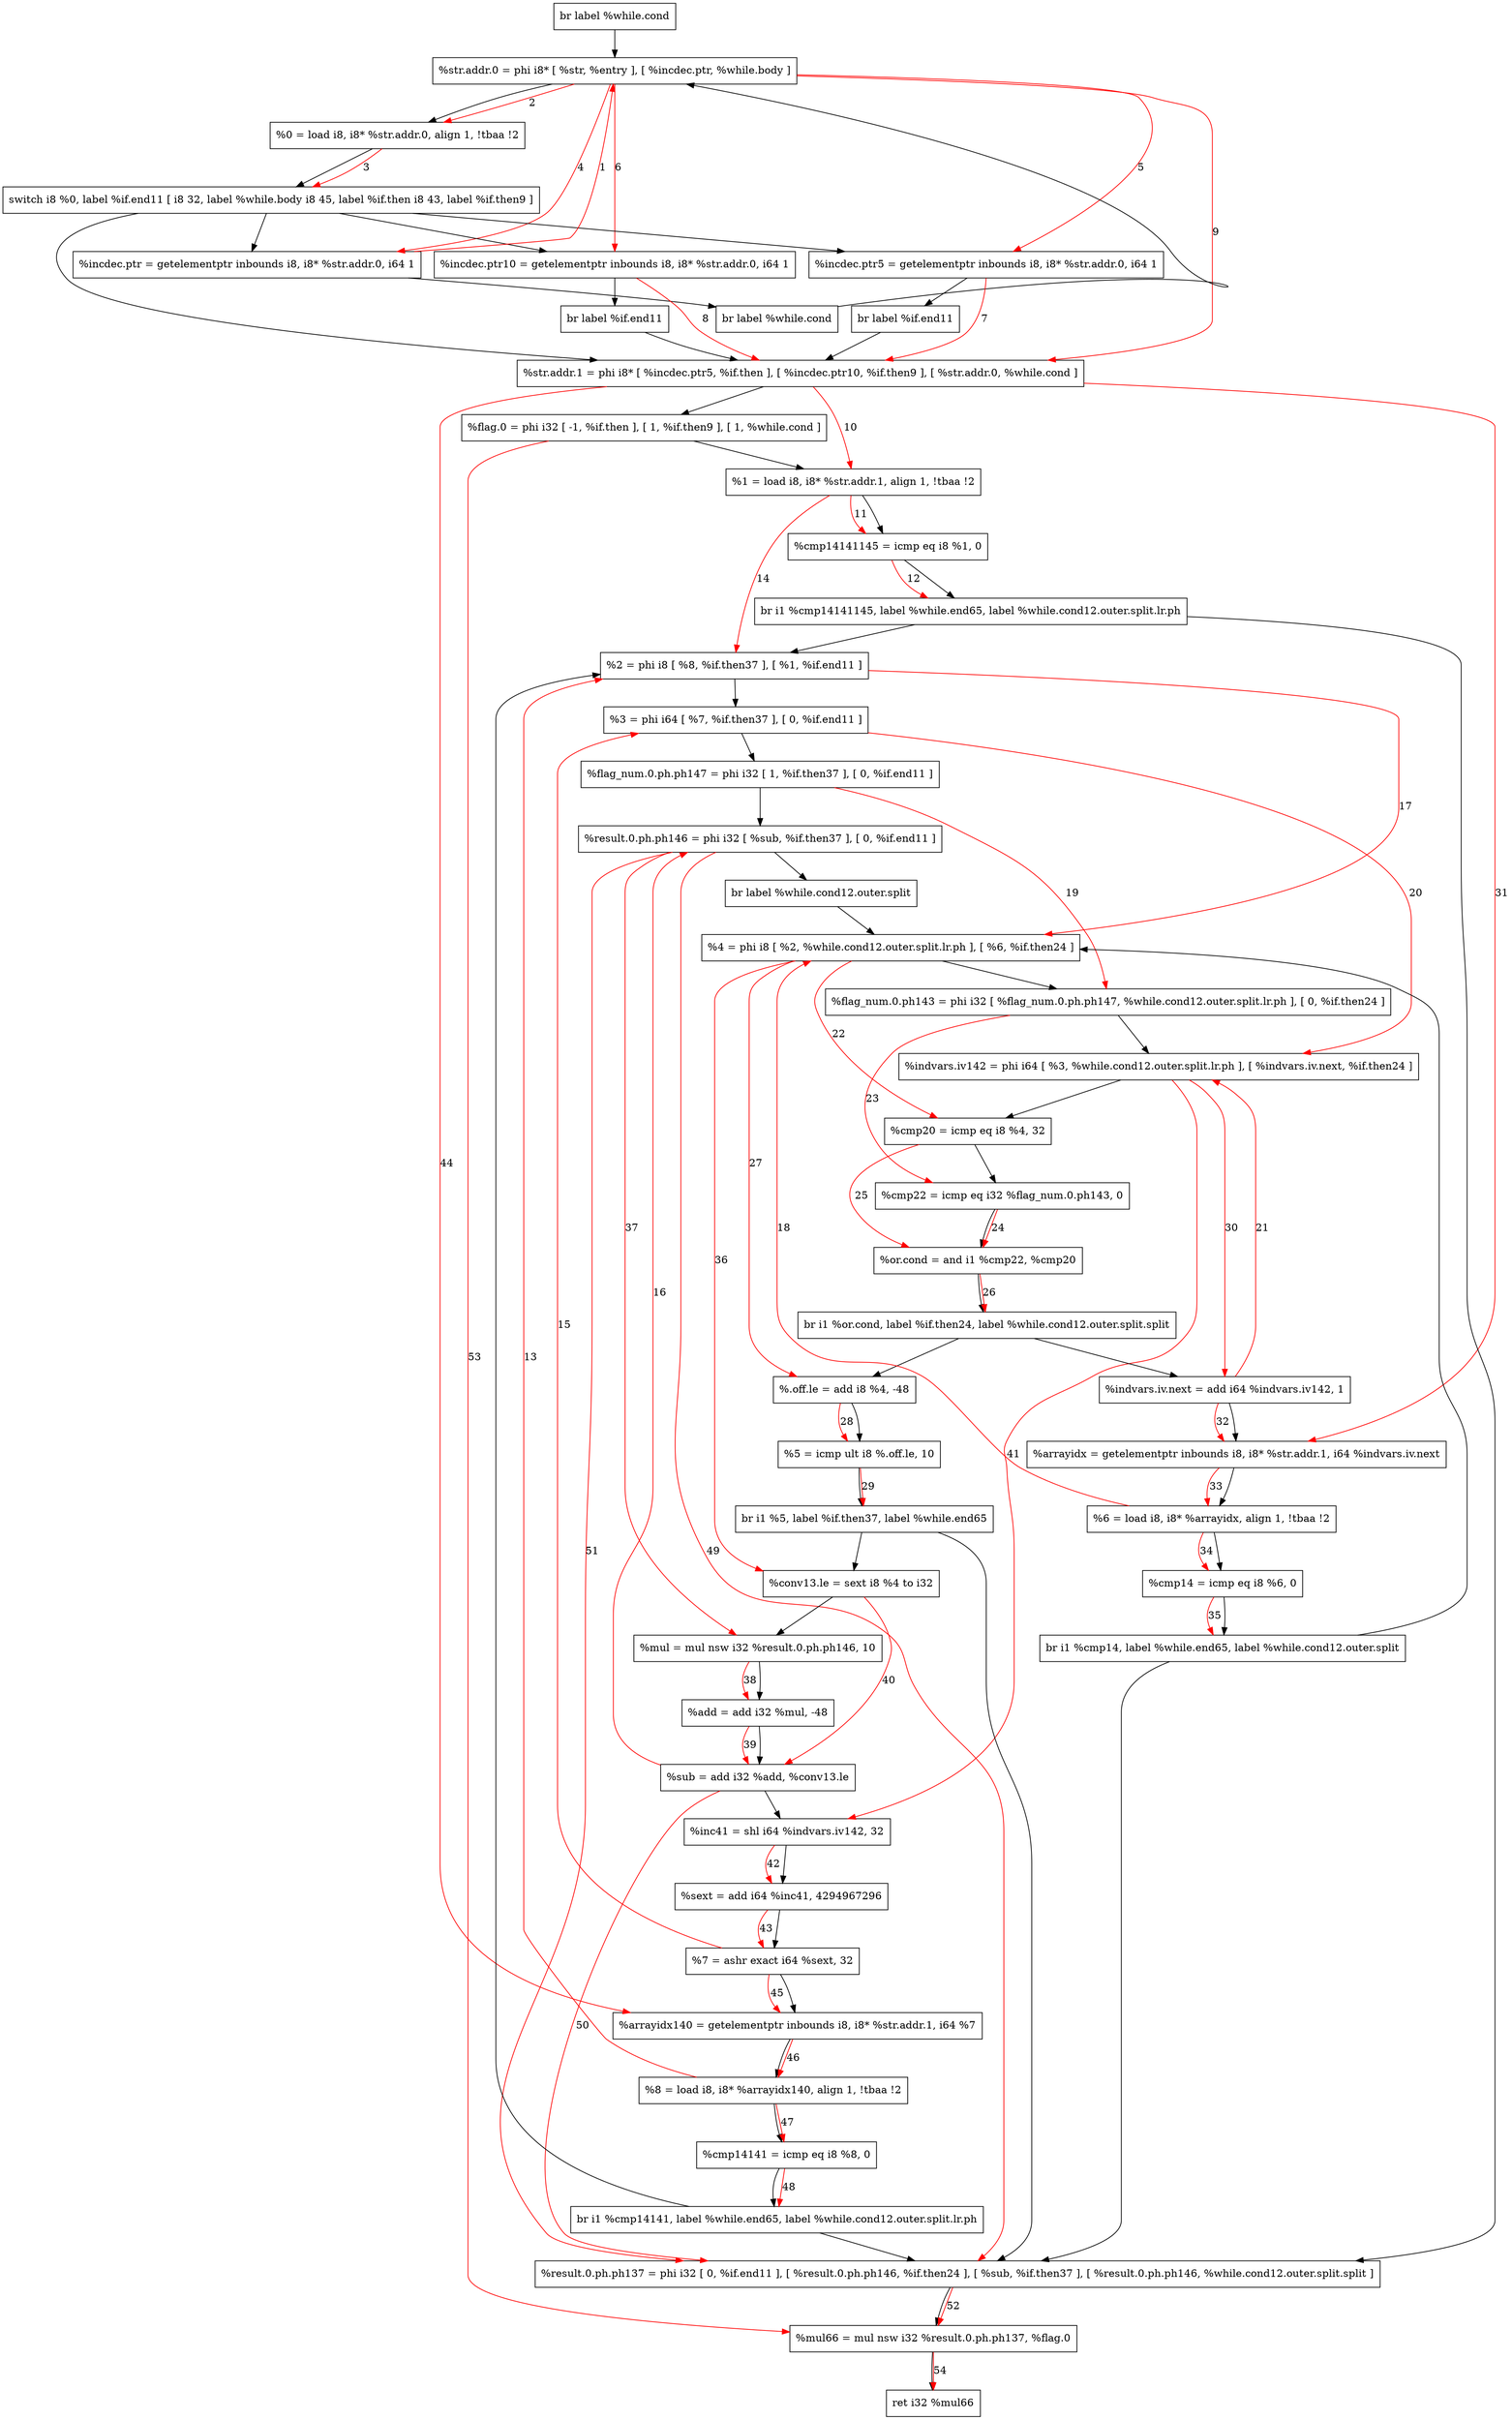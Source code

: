 digraph "CDFG for'func' function" {
	Node0x56077d1dd3a8[shape=record, label="  br label %while.cond"]
	Node0x56077d1dd538[shape=record, label="  %str.addr.0 = phi i8* [ %str, %entry ], [ %incdec.ptr, %while.body ]"]
	Node0x56077d1dd618[shape=record, label="  %0 = load i8, i8* %str.addr.0, align 1, !tbaa !2"]
	Node0x56077d1dee48[shape=record, label="  switch i8 %0, label %if.end11 [
    i8 32, label %while.body
    i8 45, label %if.then
    i8 43, label %if.then9
  ]"]
	Node0x56077d1defc0[shape=record, label="  %incdec.ptr = getelementptr inbounds i8, i8* %str.addr.0, i64 1"]
	Node0x56077d1dd2c8[shape=record, label="  br label %while.cond"]
	Node0x56077d1df040[shape=record, label="  %incdec.ptr5 = getelementptr inbounds i8, i8* %str.addr.0, i64 1"]
	Node0x56077d1dece8[shape=record, label="  br label %if.end11"]
	Node0x56077d1df0c0[shape=record, label="  %incdec.ptr10 = getelementptr inbounds i8, i8* %str.addr.0, i64 1"]
	Node0x56077d1dedf8[shape=record, label="  br label %if.end11"]
	Node0x56077d1df148[shape=record, label="  %str.addr.1 = phi i8* [ %incdec.ptr5, %if.then ], [ %incdec.ptr10, %if.then9 ], [ %str.addr.0, %while.cond ]"]
	Node0x56077d1df298[shape=record, label="  %flag.0 = phi i32 [ -1, %if.then ], [ 1, %if.then9 ], [ 1, %while.cond ]"]
	Node0x56077d1de5a8[shape=record, label="  %1 = load i8, i8* %str.addr.1, align 1, !tbaa !2"]
	Node0x56077d1dfba0[shape=record, label="  %cmp14141145 = icmp eq i8 %1, 0"]
	Node0x56077d165db8[shape=record, label="  br i1 %cmp14141145, label %while.end65, label %while.cond12.outer.split.lr.ph"]
	Node0x56077d1dfea8[shape=record, label="  %2 = phi i8 [ %8, %if.then37 ], [ %1, %if.end11 ]"]
	Node0x56077d1e0018[shape=record, label="  %3 = phi i64 [ %7, %if.then37 ], [ 0, %if.end11 ]"]
	Node0x56077d1e0118[shape=record, label="  %flag_num.0.ph.ph147 = phi i32 [ 1, %if.then37 ], [ 0, %if.end11 ]"]
	Node0x56077d1e0278[shape=record, label="  %result.0.ph.ph146 = phi i32 [ %sub, %if.then37 ], [ 0, %if.end11 ]"]
	Node0x56077d1e04a8[shape=record, label="  br label %while.cond12.outer.split"]
	Node0x56077d1e0588[shape=record, label="  %4 = phi i8 [ %2, %while.cond12.outer.split.lr.ph ], [ %6, %if.then24 ]"]
	Node0x56077d1e06a8[shape=record, label="  %flag_num.0.ph143 = phi i32 [ %flag_num.0.ph.ph147, %while.cond12.outer.split.lr.ph ], [ 0, %if.then24 ]"]
	Node0x56077d1e07d8[shape=record, label="  %indvars.iv142 = phi i64 [ %3, %while.cond12.outer.split.lr.ph ], [ %indvars.iv.next, %if.then24 ]"]
	Node0x56077d1e08d0[shape=record, label="  %cmp20 = icmp eq i8 %4, 32"]
	Node0x56077d1e09a0[shape=record, label="  %cmp22 = icmp eq i32 %flag_num.0.ph143, 0"]
	Node0x56077d1e0d50[shape=record, label="  %or.cond = and i1 %cmp22, %cmp20"]
	Node0x56077d171228[shape=record, label="  br i1 %or.cond, label %if.then24, label %while.cond12.outer.split.split"]
	Node0x56077d1e0ed0[shape=record, label="  %.off.le = add i8 %4, -48"]
	Node0x56077d1e0f60[shape=record, label="  %5 = icmp ult i8 %.off.le, 10"]
	Node0x56077d171348[shape=record, label="  br i1 %5, label %if.then37, label %while.end65"]
	Node0x56077d1e0fd0[shape=record, label="  %indvars.iv.next = add i64 %indvars.iv142, 1"]
	Node0x56077d1e1040[shape=record, label="  %arrayidx = getelementptr inbounds i8, i8* %str.addr.1, i64 %indvars.iv.next"]
	Node0x56077d1e0788[shape=record, label="  %6 = load i8, i8* %arrayidx, align 1, !tbaa !2"]
	Node0x56077d1e10c0[shape=record, label="  %cmp14 = icmp eq i8 %6, 0"]
	Node0x56077d171468[shape=record, label="  br i1 %cmp14, label %while.end65, label %while.cond12.outer.split"]
	Node0x56077d1dfd68[shape=record, label="  %conv13.le = sext i8 %4 to i32"]
	Node0x56077d1e1150[shape=record, label="  %mul = mul nsw i32 %result.0.ph.ph146, 10"]
	Node0x56077d1e11e0[shape=record, label="  %add = add i32 %mul, -48"]
	Node0x56077d1e1270[shape=record, label="  %sub = add i32 %add, %conv13.le"]
	Node0x56077d1e12e0[shape=record, label="  %inc41 = shl i64 %indvars.iv142, 32"]
	Node0x56077d1e13a0[shape=record, label="  %sext = add i64 %inc41, 4294967296"]
	Node0x56077d1e1430[shape=record, label="  %7 = ashr exact i64 %sext, 32"]
	Node0x56077d1e14a0[shape=record, label="  %arrayidx140 = getelementptr inbounds i8, i8* %str.addr.1, i64 %7"]
	Node0x56077d1e0228[shape=record, label="  %8 = load i8, i8* %arrayidx140, align 1, !tbaa !2"]
	Node0x56077d1e1520[shape=record, label="  %cmp14141 = icmp eq i8 %8, 0"]
	Node0x56077d1e1608[shape=record, label="  br i1 %cmp14141, label %while.end65, label %while.cond12.outer.split.lr.ph"]
	Node0x56077d1e0628[shape=record, label="  %result.0.ph.ph137 = phi i32 [ 0, %if.end11 ], [ %result.0.ph.ph146, %if.then24 ], [ %sub, %if.then37 ], [ %result.0.ph.ph146, %while.cond12.outer.split.split ]"]
	Node0x56077d1e1770[shape=record, label="  %mul66 = mul nsw i32 %result.0.ph.ph137, %flag.0"]
	Node0x56077d1dd4e8[shape=record, label="  ret i32 %mul66"]
	Node0x56077d1dd3a8 -> Node0x56077d1dd538
	Node0x56077d1dd538 -> Node0x56077d1dd618
	Node0x56077d1dd618 -> Node0x56077d1dee48
	Node0x56077d1dee48 -> Node0x56077d1df148
	Node0x56077d1dee48 -> Node0x56077d1defc0
	Node0x56077d1dee48 -> Node0x56077d1df040
	Node0x56077d1dee48 -> Node0x56077d1df0c0
	Node0x56077d1defc0 -> Node0x56077d1dd2c8
	Node0x56077d1dd2c8 -> Node0x56077d1dd538
	Node0x56077d1df040 -> Node0x56077d1dece8
	Node0x56077d1dece8 -> Node0x56077d1df148
	Node0x56077d1df0c0 -> Node0x56077d1dedf8
	Node0x56077d1dedf8 -> Node0x56077d1df148
	Node0x56077d1df148 -> Node0x56077d1df298
	Node0x56077d1df298 -> Node0x56077d1de5a8
	Node0x56077d1de5a8 -> Node0x56077d1dfba0
	Node0x56077d1dfba0 -> Node0x56077d165db8
	Node0x56077d165db8 -> Node0x56077d1e0628
	Node0x56077d165db8 -> Node0x56077d1dfea8
	Node0x56077d1dfea8 -> Node0x56077d1e0018
	Node0x56077d1e0018 -> Node0x56077d1e0118
	Node0x56077d1e0118 -> Node0x56077d1e0278
	Node0x56077d1e0278 -> Node0x56077d1e04a8
	Node0x56077d1e04a8 -> Node0x56077d1e0588
	Node0x56077d1e0588 -> Node0x56077d1e06a8
	Node0x56077d1e06a8 -> Node0x56077d1e07d8
	Node0x56077d1e07d8 -> Node0x56077d1e08d0
	Node0x56077d1e08d0 -> Node0x56077d1e09a0
	Node0x56077d1e09a0 -> Node0x56077d1e0d50
	Node0x56077d1e0d50 -> Node0x56077d171228
	Node0x56077d171228 -> Node0x56077d1e0fd0
	Node0x56077d171228 -> Node0x56077d1e0ed0
	Node0x56077d1e0ed0 -> Node0x56077d1e0f60
	Node0x56077d1e0f60 -> Node0x56077d171348
	Node0x56077d171348 -> Node0x56077d1dfd68
	Node0x56077d171348 -> Node0x56077d1e0628
	Node0x56077d1e0fd0 -> Node0x56077d1e1040
	Node0x56077d1e1040 -> Node0x56077d1e0788
	Node0x56077d1e0788 -> Node0x56077d1e10c0
	Node0x56077d1e10c0 -> Node0x56077d171468
	Node0x56077d171468 -> Node0x56077d1e0628
	Node0x56077d171468 -> Node0x56077d1e0588
	Node0x56077d1dfd68 -> Node0x56077d1e1150
	Node0x56077d1e1150 -> Node0x56077d1e11e0
	Node0x56077d1e11e0 -> Node0x56077d1e1270
	Node0x56077d1e1270 -> Node0x56077d1e12e0
	Node0x56077d1e12e0 -> Node0x56077d1e13a0
	Node0x56077d1e13a0 -> Node0x56077d1e1430
	Node0x56077d1e1430 -> Node0x56077d1e14a0
	Node0x56077d1e14a0 -> Node0x56077d1e0228
	Node0x56077d1e0228 -> Node0x56077d1e1520
	Node0x56077d1e1520 -> Node0x56077d1e1608
	Node0x56077d1e1608 -> Node0x56077d1e0628
	Node0x56077d1e1608 -> Node0x56077d1dfea8
	Node0x56077d1e0628 -> Node0x56077d1e1770
	Node0x56077d1e1770 -> Node0x56077d1dd4e8
edge [color=red]
	Node0x56077d1defc0 -> Node0x56077d1dd538[label="1"]
	Node0x56077d1dd538 -> Node0x56077d1dd618[label="2"]
	Node0x56077d1dd618 -> Node0x56077d1dee48[label="3"]
	Node0x56077d1dd538 -> Node0x56077d1defc0[label="4"]
	Node0x56077d1dd538 -> Node0x56077d1df040[label="5"]
	Node0x56077d1dd538 -> Node0x56077d1df0c0[label="6"]
	Node0x56077d1df040 -> Node0x56077d1df148[label="7"]
	Node0x56077d1df0c0 -> Node0x56077d1df148[label="8"]
	Node0x56077d1dd538 -> Node0x56077d1df148[label="9"]
	Node0x56077d1df148 -> Node0x56077d1de5a8[label="10"]
	Node0x56077d1de5a8 -> Node0x56077d1dfba0[label="11"]
	Node0x56077d1dfba0 -> Node0x56077d165db8[label="12"]
	Node0x56077d1e0228 -> Node0x56077d1dfea8[label="13"]
	Node0x56077d1de5a8 -> Node0x56077d1dfea8[label="14"]
	Node0x56077d1e1430 -> Node0x56077d1e0018[label="15"]
	Node0x56077d1e1270 -> Node0x56077d1e0278[label="16"]
	Node0x56077d1dfea8 -> Node0x56077d1e0588[label="17"]
	Node0x56077d1e0788 -> Node0x56077d1e0588[label="18"]
	Node0x56077d1e0118 -> Node0x56077d1e06a8[label="19"]
	Node0x56077d1e0018 -> Node0x56077d1e07d8[label="20"]
	Node0x56077d1e0fd0 -> Node0x56077d1e07d8[label="21"]
	Node0x56077d1e0588 -> Node0x56077d1e08d0[label="22"]
	Node0x56077d1e06a8 -> Node0x56077d1e09a0[label="23"]
	Node0x56077d1e09a0 -> Node0x56077d1e0d50[label="24"]
	Node0x56077d1e08d0 -> Node0x56077d1e0d50[label="25"]
	Node0x56077d1e0d50 -> Node0x56077d171228[label="26"]
	Node0x56077d1e0588 -> Node0x56077d1e0ed0[label="27"]
	Node0x56077d1e0ed0 -> Node0x56077d1e0f60[label="28"]
	Node0x56077d1e0f60 -> Node0x56077d171348[label="29"]
	Node0x56077d1e07d8 -> Node0x56077d1e0fd0[label="30"]
	Node0x56077d1df148 -> Node0x56077d1e1040[label="31"]
	Node0x56077d1e0fd0 -> Node0x56077d1e1040[label="32"]
	Node0x56077d1e1040 -> Node0x56077d1e0788[label="33"]
	Node0x56077d1e0788 -> Node0x56077d1e10c0[label="34"]
	Node0x56077d1e10c0 -> Node0x56077d171468[label="35"]
	Node0x56077d1e0588 -> Node0x56077d1dfd68[label="36"]
	Node0x56077d1e0278 -> Node0x56077d1e1150[label="37"]
	Node0x56077d1e1150 -> Node0x56077d1e11e0[label="38"]
	Node0x56077d1e11e0 -> Node0x56077d1e1270[label="39"]
	Node0x56077d1dfd68 -> Node0x56077d1e1270[label="40"]
	Node0x56077d1e07d8 -> Node0x56077d1e12e0[label="41"]
	Node0x56077d1e12e0 -> Node0x56077d1e13a0[label="42"]
	Node0x56077d1e13a0 -> Node0x56077d1e1430[label="43"]
	Node0x56077d1df148 -> Node0x56077d1e14a0[label="44"]
	Node0x56077d1e1430 -> Node0x56077d1e14a0[label="45"]
	Node0x56077d1e14a0 -> Node0x56077d1e0228[label="46"]
	Node0x56077d1e0228 -> Node0x56077d1e1520[label="47"]
	Node0x56077d1e1520 -> Node0x56077d1e1608[label="48"]
	Node0x56077d1e0278 -> Node0x56077d1e0628[label="49"]
	Node0x56077d1e1270 -> Node0x56077d1e0628[label="50"]
	Node0x56077d1e0278 -> Node0x56077d1e0628[label="51"]
	Node0x56077d1e0628 -> Node0x56077d1e1770[label="52"]
	Node0x56077d1df298 -> Node0x56077d1e1770[label="53"]
	Node0x56077d1e1770 -> Node0x56077d1dd4e8[label="54"]
}
